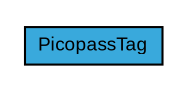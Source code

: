 #!/usr/local/bin/dot
#
# Class diagram 
# Generated by UMLGraph version R5_7_2-3-gee82a7 (http://www.umlgraph.org/)
#

digraph G {
	edge [fontname="arial",fontsize=10,labelfontname="arial",labelfontsize=10];
	node [fontname="arial",fontsize=10,shape=plaintext];
	nodesep=0.25;
	ranksep=0.5;
	// com.st.st25sdk.picopass.PicopassTag
	c1784 [label=<<table title="com.st.st25sdk.picopass.PicopassTag" border="0" cellborder="1" cellspacing="0" cellpadding="2" port="p" bgcolor="#39a9dc" href="./PicopassTag.html">
		<tr><td><table border="0" cellspacing="0" cellpadding="1">
<tr><td align="center" balign="center"> PicopassTag </td></tr>
		</table></td></tr>
		</table>>, URL="./PicopassTag.html", fontname="arial", fontcolor="black", fontsize=9.0];
}

